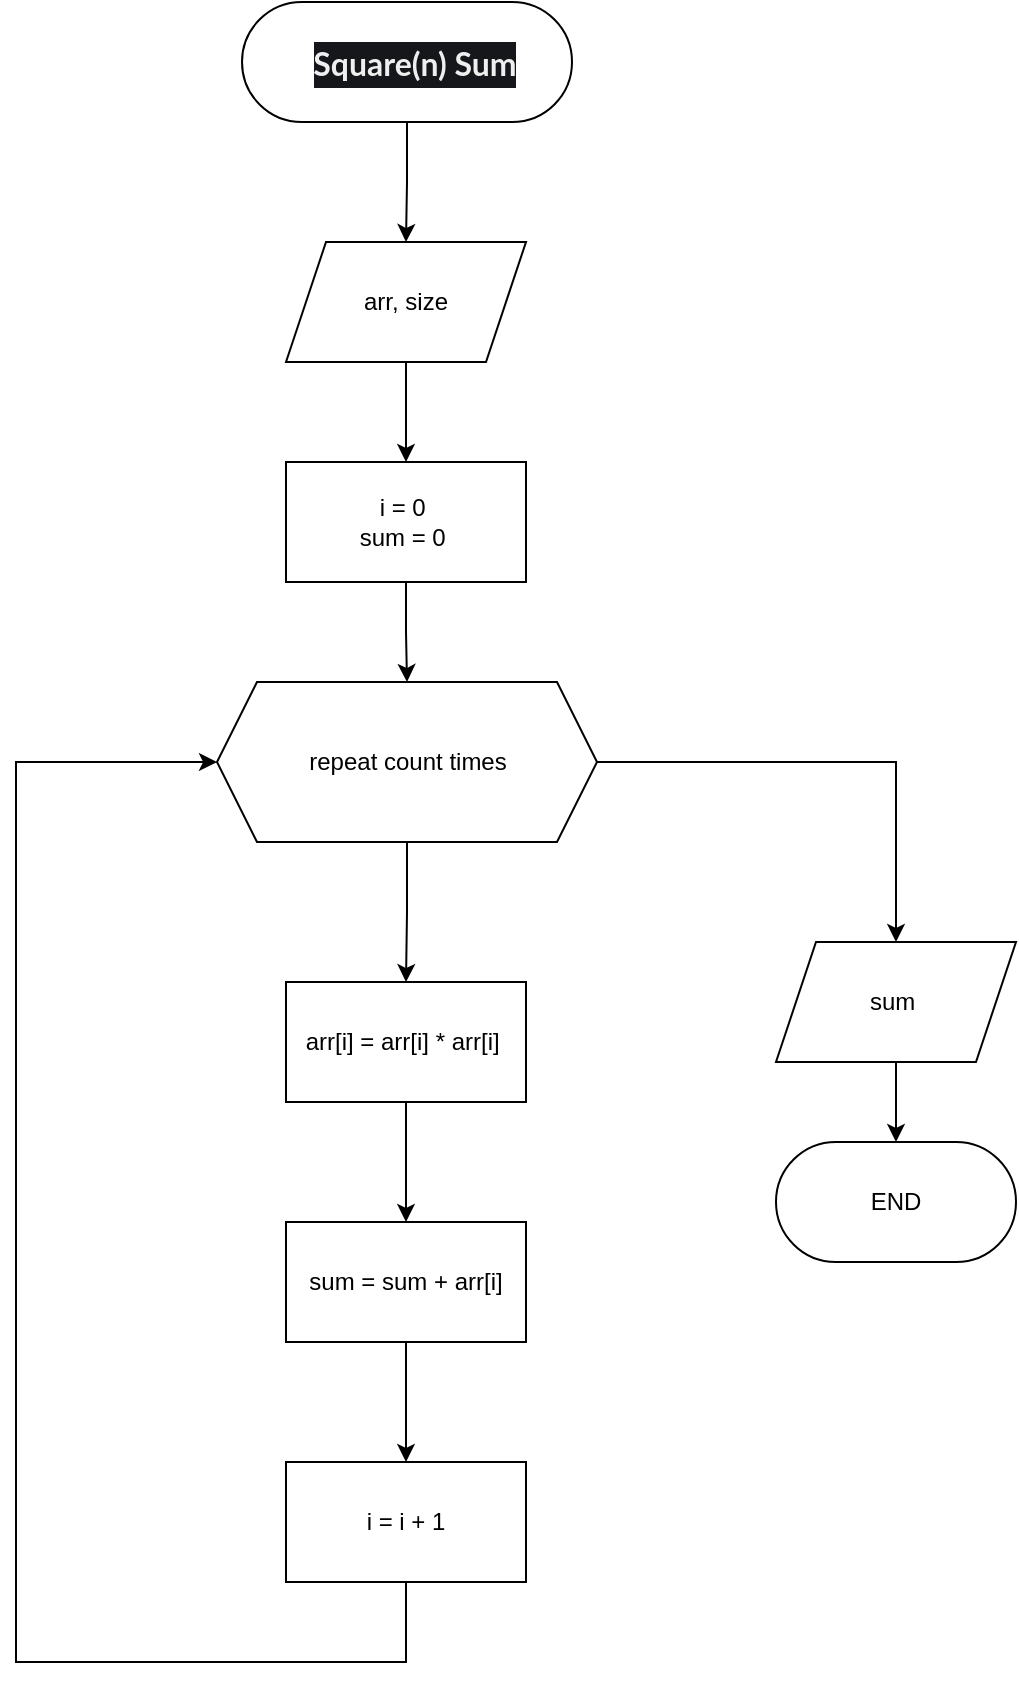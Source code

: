 <mxfile version="26.0.16">
  <diagram name="Page-1" id="UPBPyNGsvxRKajCXfdjn">
    <mxGraphModel dx="1395" dy="690" grid="1" gridSize="10" guides="1" tooltips="1" connect="1" arrows="1" fold="1" page="1" pageScale="1" pageWidth="850" pageHeight="1100" math="0" shadow="0">
      <root>
        <mxCell id="0" />
        <mxCell id="1" parent="0" />
        <mxCell id="Z5fLEBwizK1Z_1XIKsQG-4" value="" style="edgeStyle=orthogonalEdgeStyle;rounded=0;orthogonalLoop=1;jettySize=auto;html=1;" edge="1" parent="1" source="Z5fLEBwizK1Z_1XIKsQG-2" target="Z5fLEBwizK1Z_1XIKsQG-3">
          <mxGeometry relative="1" as="geometry" />
        </mxCell>
        <mxCell id="Z5fLEBwizK1Z_1XIKsQG-2" value="&lt;h4 style=&quot;box-sizing: border-box; border-width: 0px; border-style: solid; border-color: var(--color-ui-border); --tw-border-spacing-x: 0; --tw-border-spacing-y: 0; --tw-translate-x: 0; --tw-translate-y: 0; --tw-rotate: 0; --tw-skew-x: 0; --tw-skew-y: 0; --tw-scale-x: 1; --tw-scale-y: 1; --tw-pan-x: ; --tw-pan-y: ; --tw-pinch-zoom: ; --tw-scroll-snap-strictness: proximity; --tw-ordinal: ; --tw-slashed-zero: ; --tw-numeric-figure: ; --tw-numeric-spacing: ; --tw-numeric-fraction: ; --tw-ring-inset: ; --tw-ring-offset-width: 0px; --tw-ring-offset-color: #fff; --tw-ring-color: rgb(59 130 246 / .5); --tw-ring-offset-shadow: 0 0 #0000; --tw-ring-shadow: 0 0 #0000; --tw-shadow: 0 0 #0000; --tw-shadow-colored: 0 0 #0000; --tw-blur: ; --tw-brightness: ; --tw-contrast: ; --tw-grayscale: ; --tw-hue-rotate: ; --tw-invert: ; --tw-saturate: ; --tw-sepia: ; --tw-drop-shadow: ; --tw-backdrop-blur: ; --tw-backdrop-brightness: ; --tw-backdrop-contrast: ; --tw-backdrop-grayscale: ; --tw-backdrop-hue-rotate: ; --tw-backdrop-invert: ; --tw-backdrop-opacity: ; --tw-backdrop-saturate: ; --tw-backdrop-sepia: ; font-size: 16px; margin-top: 14px; margin-right: 0px; font-family: Lato, ui-sans-serif, system-ui, -apple-system, BlinkMacSystemFont, &amp;quot;Segoe UI&amp;quot;, Roboto, &amp;quot;Helvetica Neue&amp;quot;, Arial, &amp;quot;Noto Sans&amp;quot;, sans-serif, &amp;quot;Apple Color Emoji&amp;quot;, &amp;quot;Segoe UI Emoji&amp;quot;, &amp;quot;Segoe UI Symbol&amp;quot;, &amp;quot;Noto Color Emoji&amp;quot;; text-rendering: optimizelegibility; line-height: 1.4; color: rgb(239, 239, 239); text-align: start; background-color: rgb(22, 23, 27); margin-bottom: 0.75rem !important; margin-left: 0.5rem !important;&quot; class=&quot;ml-2 mb-3&quot;&gt;Square(n) Sum&lt;/h4&gt;" style="rounded=1;whiteSpace=wrap;html=1;arcSize=50;" vertex="1" parent="1">
          <mxGeometry x="343" y="50" width="165" height="60" as="geometry" />
        </mxCell>
        <mxCell id="Z5fLEBwizK1Z_1XIKsQG-6" value="" style="edgeStyle=orthogonalEdgeStyle;rounded=0;orthogonalLoop=1;jettySize=auto;html=1;" edge="1" parent="1" source="Z5fLEBwizK1Z_1XIKsQG-3" target="Z5fLEBwizK1Z_1XIKsQG-5">
          <mxGeometry relative="1" as="geometry" />
        </mxCell>
        <mxCell id="Z5fLEBwizK1Z_1XIKsQG-3" value="arr, size" style="shape=parallelogram;perimeter=parallelogramPerimeter;whiteSpace=wrap;html=1;fixedSize=1;" vertex="1" parent="1">
          <mxGeometry x="365" y="170" width="120" height="60" as="geometry" />
        </mxCell>
        <mxCell id="Z5fLEBwizK1Z_1XIKsQG-9" value="" style="edgeStyle=orthogonalEdgeStyle;rounded=0;orthogonalLoop=1;jettySize=auto;html=1;" edge="1" parent="1" source="Z5fLEBwizK1Z_1XIKsQG-5" target="Z5fLEBwizK1Z_1XIKsQG-7">
          <mxGeometry relative="1" as="geometry" />
        </mxCell>
        <mxCell id="Z5fLEBwizK1Z_1XIKsQG-5" value="i = 0&amp;nbsp;&lt;br&gt;sum = 0&amp;nbsp;" style="rounded=0;whiteSpace=wrap;html=1;" vertex="1" parent="1">
          <mxGeometry x="365" y="280" width="120" height="60" as="geometry" />
        </mxCell>
        <mxCell id="Z5fLEBwizK1Z_1XIKsQG-13" value="" style="edgeStyle=orthogonalEdgeStyle;rounded=0;orthogonalLoop=1;jettySize=auto;html=1;" edge="1" parent="1" source="Z5fLEBwizK1Z_1XIKsQG-7" target="Z5fLEBwizK1Z_1XIKsQG-12">
          <mxGeometry relative="1" as="geometry" />
        </mxCell>
        <mxCell id="Z5fLEBwizK1Z_1XIKsQG-18" style="edgeStyle=orthogonalEdgeStyle;rounded=0;orthogonalLoop=1;jettySize=auto;html=1;" edge="1" parent="1" source="Z5fLEBwizK1Z_1XIKsQG-7" target="Z5fLEBwizK1Z_1XIKsQG-17">
          <mxGeometry relative="1" as="geometry" />
        </mxCell>
        <mxCell id="Z5fLEBwizK1Z_1XIKsQG-7" value="repeat count times" style="shape=hexagon;perimeter=hexagonPerimeter2;whiteSpace=wrap;html=1;fixedSize=1;size=20;" vertex="1" parent="1">
          <mxGeometry x="330.5" y="390" width="190" height="80" as="geometry" />
        </mxCell>
        <mxCell id="Z5fLEBwizK1Z_1XIKsQG-15" value="" style="edgeStyle=orthogonalEdgeStyle;rounded=0;orthogonalLoop=1;jettySize=auto;html=1;" edge="1" parent="1" source="Z5fLEBwizK1Z_1XIKsQG-12" target="Z5fLEBwizK1Z_1XIKsQG-14">
          <mxGeometry relative="1" as="geometry" />
        </mxCell>
        <mxCell id="Z5fLEBwizK1Z_1XIKsQG-12" value="arr[i] = arr[i] * arr[i]&amp;nbsp;" style="rounded=0;whiteSpace=wrap;html=1;" vertex="1" parent="1">
          <mxGeometry x="365" y="540" width="120" height="60" as="geometry" />
        </mxCell>
        <mxCell id="Z5fLEBwizK1Z_1XIKsQG-22" value="" style="edgeStyle=orthogonalEdgeStyle;rounded=0;orthogonalLoop=1;jettySize=auto;html=1;" edge="1" parent="1" source="Z5fLEBwizK1Z_1XIKsQG-14" target="Z5fLEBwizK1Z_1XIKsQG-21">
          <mxGeometry relative="1" as="geometry" />
        </mxCell>
        <mxCell id="Z5fLEBwizK1Z_1XIKsQG-14" value="sum = sum + arr[i]" style="rounded=0;whiteSpace=wrap;html=1;" vertex="1" parent="1">
          <mxGeometry x="365" y="660" width="120" height="60" as="geometry" />
        </mxCell>
        <mxCell id="Z5fLEBwizK1Z_1XIKsQG-20" value="" style="edgeStyle=orthogonalEdgeStyle;rounded=0;orthogonalLoop=1;jettySize=auto;html=1;" edge="1" parent="1" source="Z5fLEBwizK1Z_1XIKsQG-17" target="Z5fLEBwizK1Z_1XIKsQG-19">
          <mxGeometry relative="1" as="geometry" />
        </mxCell>
        <mxCell id="Z5fLEBwizK1Z_1XIKsQG-17" value="sum&amp;nbsp;" style="shape=parallelogram;perimeter=parallelogramPerimeter;whiteSpace=wrap;html=1;fixedSize=1;" vertex="1" parent="1">
          <mxGeometry x="610" y="520" width="120" height="60" as="geometry" />
        </mxCell>
        <mxCell id="Z5fLEBwizK1Z_1XIKsQG-19" value="END" style="rounded=1;whiteSpace=wrap;html=1;arcSize=50;" vertex="1" parent="1">
          <mxGeometry x="610" y="620" width="120" height="60" as="geometry" />
        </mxCell>
        <mxCell id="Z5fLEBwizK1Z_1XIKsQG-23" style="edgeStyle=orthogonalEdgeStyle;rounded=0;orthogonalLoop=1;jettySize=auto;html=1;entryX=0;entryY=0.5;entryDx=0;entryDy=0;" edge="1" parent="1" source="Z5fLEBwizK1Z_1XIKsQG-21" target="Z5fLEBwizK1Z_1XIKsQG-7">
          <mxGeometry relative="1" as="geometry">
            <Array as="points">
              <mxPoint x="425" y="880" />
              <mxPoint x="230" y="880" />
              <mxPoint x="230" y="430" />
            </Array>
          </mxGeometry>
        </mxCell>
        <mxCell id="Z5fLEBwizK1Z_1XIKsQG-21" value="i = i + 1" style="rounded=0;whiteSpace=wrap;html=1;" vertex="1" parent="1">
          <mxGeometry x="365" y="780" width="120" height="60" as="geometry" />
        </mxCell>
      </root>
    </mxGraphModel>
  </diagram>
</mxfile>
